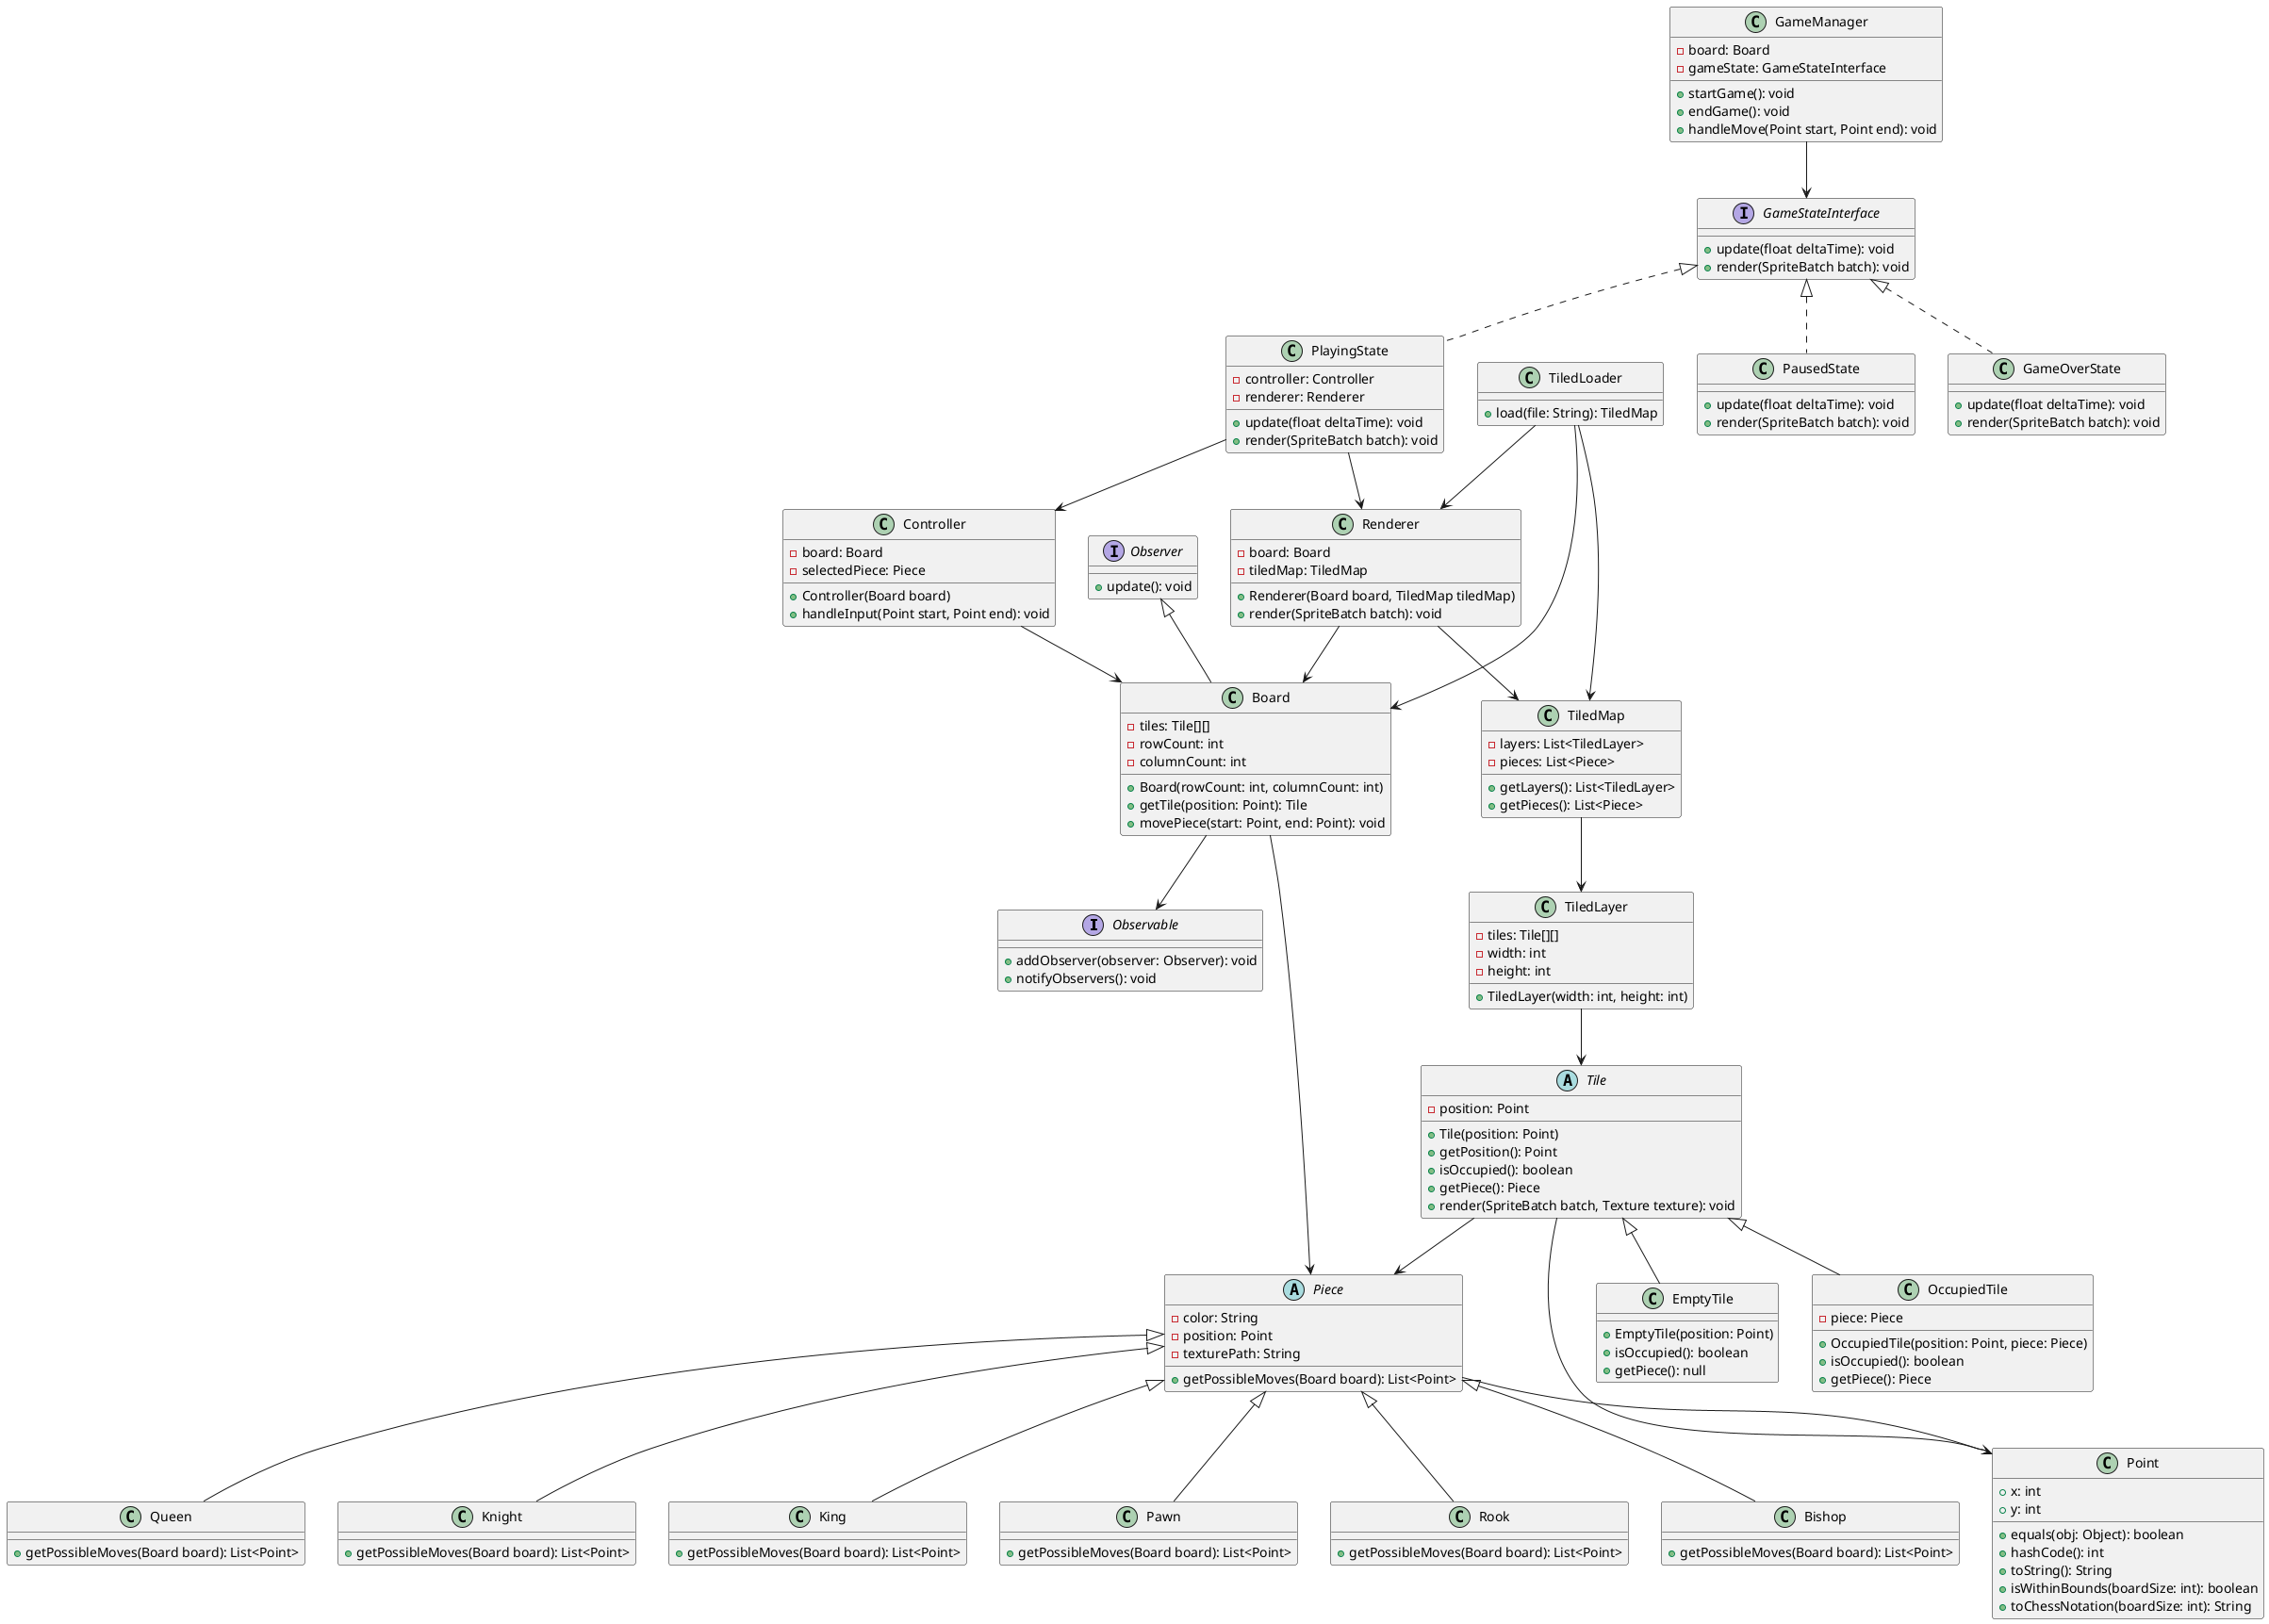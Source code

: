 
@startuml

' Interfaces for Observer Pattern
interface Observable {
    +addObserver(observer: Observer): void
    +notifyObservers(): void
}

interface Observer {
    +update(): void
}

' Core domain classes
class Point {
    +x: int
    +y: int
    +equals(obj: Object): boolean
    +hashCode(): int
    +toString(): String
    +isWithinBounds(boardSize: int): boolean
    +toChessNotation(boardSize: int): String
}

abstract class Tile {
    -position: Point
    +Tile(position: Point)
    +getPosition(): Point
    +isOccupied(): boolean
    +getPiece(): Piece
    +render(SpriteBatch batch, Texture texture): void
}

class EmptyTile extends Tile {
    +EmptyTile(position: Point)
    +isOccupied(): boolean
    +getPiece(): null
}

class OccupiedTile extends Tile {
    -piece: Piece
    +OccupiedTile(position: Point, piece: Piece)
    +isOccupied(): boolean
    +getPiece(): Piece
}

abstract class Piece {
    -color: String
    -position: Point
    -texturePath: String
    +getPossibleMoves(Board board): List<Point>
}

class Rook extends Piece {
    +getPossibleMoves(Board board): List<Point>
}

class Bishop extends Piece {
    +getPossibleMoves(Board board): List<Point>
}

class Queen extends Piece {
    +getPossibleMoves(Board board): List<Point>
}

class Knight extends Piece {
    +getPossibleMoves(Board board): List<Point>
}

class King extends Piece {
    +getPossibleMoves(Board board): List<Point>
}

class Pawn extends Piece {
    +getPossibleMoves(Board board): List<Point>
}

class Board {
    -tiles: Tile[][]
    -rowCount: int
    -columnCount: int
    +Board(rowCount: int, columnCount: int)
    +getTile(position: Point): Tile
    +movePiece(start: Point, end: Point): void
}

class Renderer {
    -board: Board
    -tiledMap: TiledMap
    +Renderer(Board board, TiledMap tiledMap)
    +render(SpriteBatch batch): void
}

class Controller {
    -board: Board
    -selectedPiece: Piece
    +Controller(Board board)
    +handleInput(Point start, Point end): void
}

class TiledLoader {
    +load(file: String): TiledMap
}

class TiledMap {
    -layers: List<TiledLayer>
    -pieces: List<Piece>
    +getLayers(): List<TiledLayer>
    +getPieces(): List<Piece>
}

class TiledLayer {
    -tiles: Tile[][]
    -width: int
    -height: int
    +TiledLayer(width: int, height: int)
}

class GameManager {
    -board: Board
    -gameState: GameStateInterface
    +startGame(): void
    +endGame(): void
    +handleMove(Point start, Point end): void
}

interface GameStateInterface {
    +update(float deltaTime): void
    +render(SpriteBatch batch): void
}

class PlayingState implements GameStateInterface {
    -controller: Controller
    -renderer: Renderer
    +update(float deltaTime): void
    +render(SpriteBatch batch): void
}

class PausedState implements GameStateInterface {
    +update(float deltaTime): void
    +render(SpriteBatch batch): void
}

class GameOverState implements GameStateInterface {
    +update(float deltaTime): void
    +render(SpriteBatch batch): void
}

GameManager --> GameStateInterface
PlayingState --> Renderer
PlayingState --> Controller
Renderer --> Board
Renderer --> TiledMap
Controller --> Board
Piece --> Point
Tile --> Point
TiledMap --> TiledLayer
TiledLayer --> Tile
TiledLoader --> TiledMap
TiledLoader --> Renderer
TiledLoader --> Board
Board --> Piece
Tile --> Piece
Board --> Observable
Observer <|-- Board

@enduml
